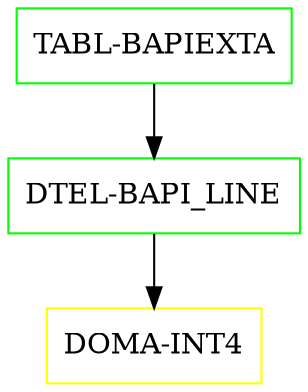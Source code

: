 digraph G {
  "TABL-BAPIEXTA" [shape=box,color=green];
  "DTEL-BAPI_LINE" [shape=box,color=green,URL="./DTEL_BAPI_LINE.html"];
  "DOMA-INT4" [shape=box,color=yellow,URL="./DOMA_INT4.html"];
  "TABL-BAPIEXTA" -> "DTEL-BAPI_LINE";
  "DTEL-BAPI_LINE" -> "DOMA-INT4";
}
